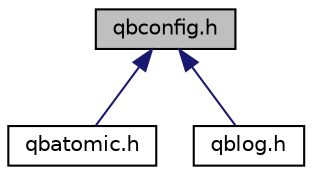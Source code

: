 digraph "qbconfig.h"
{
  edge [fontname="Helvetica",fontsize="10",labelfontname="Helvetica",labelfontsize="10"];
  node [fontname="Helvetica",fontsize="10",shape=record];
  Node1 [label="qbconfig.h",height=0.2,width=0.4,color="black", fillcolor="grey75", style="filled" fontcolor="black"];
  Node1 -> Node2 [dir="back",color="midnightblue",fontsize="10",style="solid",fontname="Helvetica"];
  Node2 [label="qbatomic.h",height=0.2,width=0.4,color="black", fillcolor="white", style="filled",URL="$qbatomic_8h.html",tooltip="Basic atomic integer and pointer operations. "];
  Node1 -> Node3 [dir="back",color="midnightblue",fontsize="10",style="solid",fontname="Helvetica"];
  Node3 [label="qblog.h",height=0.2,width=0.4,color="black", fillcolor="white", style="filled",URL="$qblog_8h.html",tooltip="The logging API provides four main parts (basics, filtering, threading &amp; blackbox). "];
}
